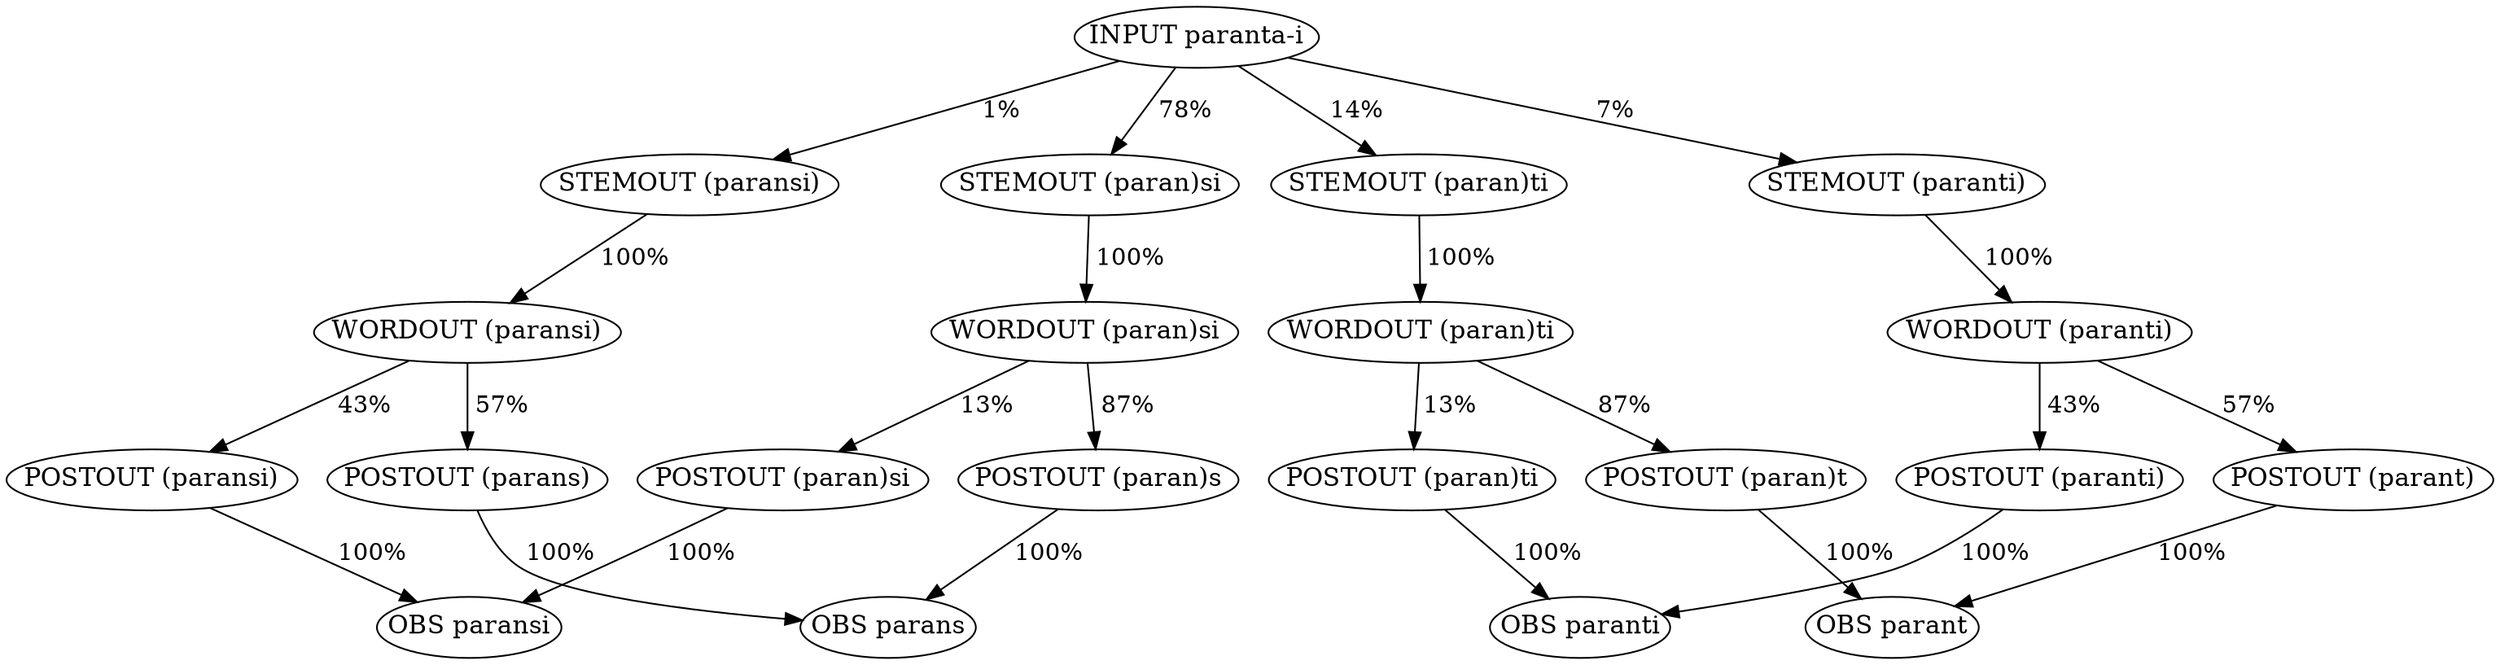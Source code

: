 digraph finite_state_machine {
	graph [ dpi = 300 ]; 
	node [shape = oval fontsize=15 margin=0];X1[label=<POSTOUT (paransi)>]
X2[label=<POSTOUT (paran)t>]
X3[label=<STEMOUT (paran)si>]
X4[label=<OBS paransi>]
X5[label=<STEMOUT (paranti)>]
X6[label=<STEMOUT (paran)ti>]
X7[label=<POSTOUT (paran)si>]
X8[label=<WORDOUT (paransi)>]
X9[label=<POSTOUT (paran)ti>]
X10[label=<POSTOUT (paranti)>]
X11[label=<OBS paranti>]
X12[label=<POSTOUT (parans)>]
X13[label=<WORDOUT (paran)si>]
X14[label=<WORDOUT (paranti)>]
X15[label=<WORDOUT (paran)ti>]
X16[label=<STEMOUT (paransi)>]
X17[label=<OBS parans>]
X18[label=<POSTOUT (parant)>]
X19[label=<POSTOUT (paran)s>]
X20[label=<INPUT paranta-i>]
X21[label=<OBS parant>]
X8 -> X12 [label=" 57%"];
X8 -> X1 [label=" 43%"];
X16 -> X8 [label=" 100%"];
X13 -> X19 [label=" 87%"];
X13 -> X7 [label=" 13%"];
X3 -> X13 [label=" 100%"];
X14 -> X18 [label=" 57%"];
X14 -> X10 [label=" 43%"];
X5 -> X14 [label=" 100%"];
X12 -> X17 [label=" 100%"];
X19 -> X17 [label=" 100%"];
X9 -> X11 [label=" 100%"];
X15 -> X9 [label=" 13%"];
X10 -> X11 [label=" 100%"];
X1 -> X4 [label=" 100%"];
X20 -> X16 [label=" 1%"];
X15 -> X2 [label=" 87%"];
X6 -> X15 [label=" 100%"];
X2 -> X21 [label=" 100%"];
X7 -> X4 [label=" 100%"];
X18 -> X21 [label=" 100%"];
X20 -> X3 [label=" 78%"];
X20 -> X5 [label=" 7%"];
X20 -> X6 [label=" 14%"];
}